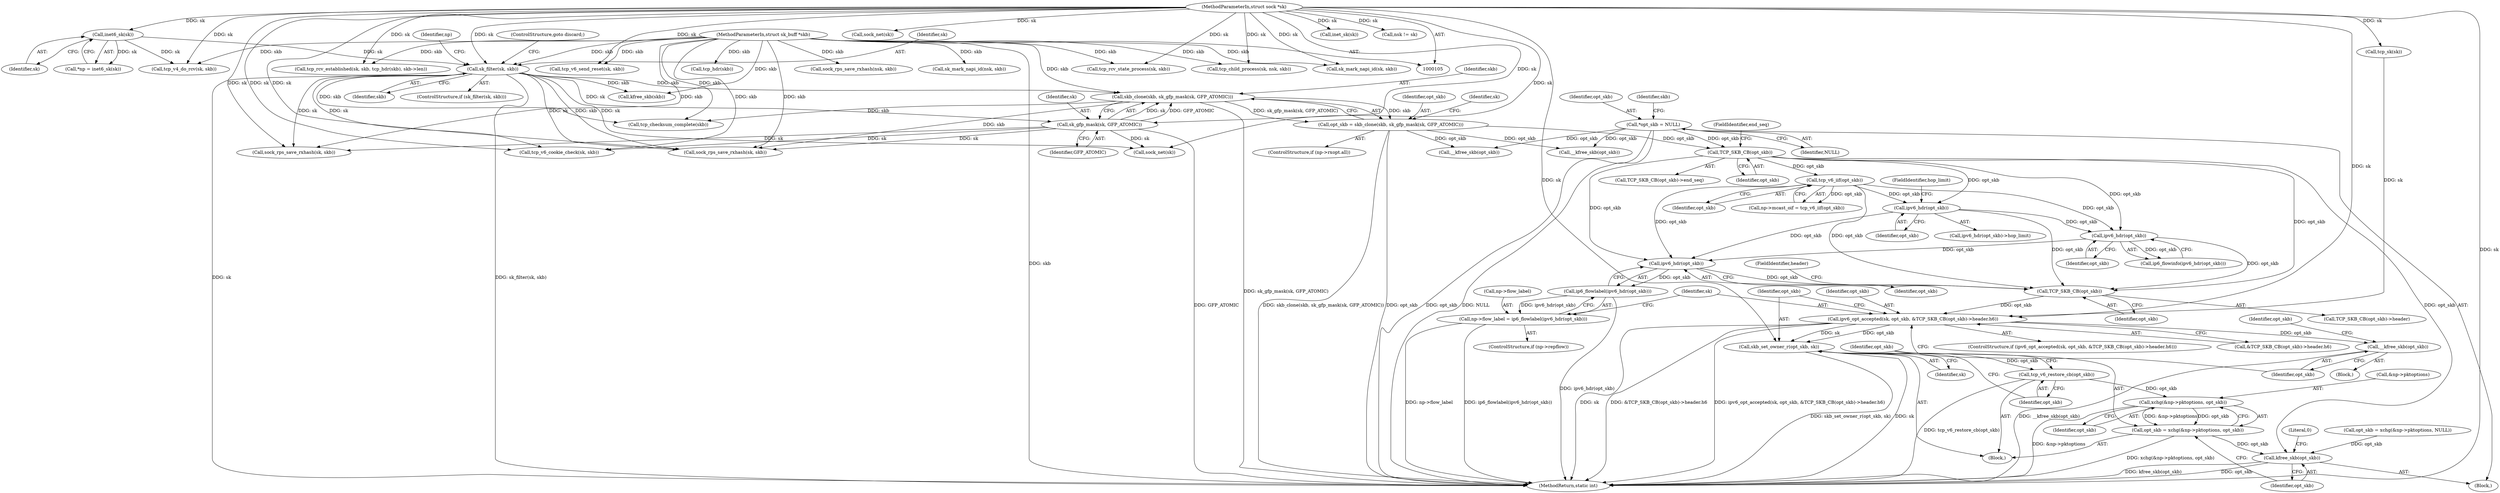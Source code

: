 digraph "0_linux_ac6e780070e30e4c35bd395acfe9191e6268bdd3_0@pointer" {
"1000393" [label="(Call,ipv6_hdr(opt_skb))"];
"1000335" [label="(Call,tcp_v6_iif(opt_skb))"];
"1000298" [label="(Call,TCP_SKB_CB(opt_skb))"];
"1000116" [label="(Call,*opt_skb = NULL)"];
"1000141" [label="(Call,opt_skb = skb_clone(skb, sk_gfp_mask(sk, GFP_ATOMIC)))"];
"1000143" [label="(Call,skb_clone(skb, sk_gfp_mask(sk, GFP_ATOMIC)))"];
"1000131" [label="(Call,sk_filter(sk, skb))"];
"1000112" [label="(Call,inet6_sk(sk))"];
"1000106" [label="(MethodParameterIn,struct sock *sk)"];
"1000107" [label="(MethodParameterIn,struct sk_buff *skb)"];
"1000145" [label="(Call,sk_gfp_mask(sk, GFP_ATOMIC))"];
"1000382" [label="(Call,ipv6_hdr(opt_skb))"];
"1000358" [label="(Call,ipv6_hdr(opt_skb))"];
"1000392" [label="(Call,ip6_flowlabel(ipv6_hdr(opt_skb)))"];
"1000388" [label="(Call,np->flow_label = ip6_flowlabel(ipv6_hdr(opt_skb)))"];
"1000402" [label="(Call,TCP_SKB_CB(opt_skb))"];
"1000396" [label="(Call,ipv6_opt_accepted(sk, opt_skb, &TCP_SKB_CB(opt_skb)->header.h6))"];
"1000407" [label="(Call,skb_set_owner_r(opt_skb, sk))"];
"1000410" [label="(Call,tcp_v6_restore_cb(opt_skb))"];
"1000414" [label="(Call,xchg(&np->pktoptions, opt_skb))"];
"1000412" [label="(Call,opt_skb = xchg(&np->pktoptions, opt_skb))"];
"1000432" [label="(Call,kfree_skb(opt_skb))"];
"1000422" [label="(Call,__kfree_skb(opt_skb))"];
"1000396" [label="(Call,ipv6_opt_accepted(sk, opt_skb, &TCP_SKB_CB(opt_skb)->header.h6))"];
"1000404" [label="(FieldIdentifier,header)"];
"1000281" [label="(Call,sock_net(sk))"];
"1000381" [label="(Call,ip6_flowinfo(ipv6_hdr(opt_skb)))"];
"1000195" [label="(Call,tcp_rcv_established(sk, skb, tcp_hdr(skb), skb->len))"];
"1000142" [label="(Identifier,opt_skb)"];
"1000409" [label="(Identifier,sk)"];
"1000267" [label="(Call,tcp_v6_send_reset(sk, skb))"];
"1000300" [label="(FieldIdentifier,end_seq)"];
"1000422" [label="(Call,__kfree_skb(opt_skb))"];
"1000411" [label="(Identifier,opt_skb)"];
"1000257" [label="(Call,tcp_rcv_state_process(sk, skb))"];
"1000331" [label="(Call,np->mcast_oif = tcp_v6_iif(opt_skb))"];
"1000106" [label="(MethodParameterIn,struct sock *sk)"];
"1000112" [label="(Call,inet6_sk(sk))"];
"1000198" [label="(Call,tcp_hdr(skb))"];
"1000297" [label="(Call,TCP_SKB_CB(opt_skb)->end_seq)"];
"1000394" [label="(Identifier,opt_skb)"];
"1000413" [label="(Identifier,opt_skb)"];
"1000145" [label="(Call,sk_gfp_mask(sk, GFP_ATOMIC))"];
"1000241" [label="(Call,tcp_child_process(sk, nsk, skb))"];
"1000393" [label="(Call,ipv6_hdr(opt_skb))"];
"1000392" [label="(Call,ip6_flowlabel(ipv6_hdr(opt_skb)))"];
"1000335" [label="(Call,tcp_v6_iif(opt_skb))"];
"1000424" [label="(Call,opt_skb = xchg(&np->pktoptions, NULL))"];
"1000141" [label="(Call,opt_skb = skb_clone(skb, sk_gfp_mask(sk, GFP_ATOMIC)))"];
"1000108" [label="(Block,)"];
"1000408" [label="(Identifier,opt_skb)"];
"1000118" [label="(Identifier,NULL)"];
"1000135" [label="(ControlStructure,if (np->rxopt.all))"];
"1000147" [label="(Identifier,GFP_ATOMIC)"];
"1000209" [label="(Call,tcp_checksum_complete(skb))"];
"1000275" [label="(Call,kfree_skb(skb))"];
"1000222" [label="(Call,tcp_v6_cookie_check(sk, skb))"];
"1000415" [label="(Call,&np->pktoptions)"];
"1000134" [label="(ControlStructure,goto discard;)"];
"1000298" [label="(Call,TCP_SKB_CB(opt_skb))"];
"1000132" [label="(Identifier,sk)"];
"1000116" [label="(Call,*opt_skb = NULL)"];
"1000285" [label="(Call,sock_net(sk))"];
"1000234" [label="(Call,sock_rps_save_rxhash(nsk, skb))"];
"1000143" [label="(Call,skb_clone(skb, sk_gfp_mask(sk, GFP_ATOMIC)))"];
"1000432" [label="(Call,kfree_skb(opt_skb))"];
"1000336" [label="(Identifier,opt_skb)"];
"1000117" [label="(Identifier,opt_skb)"];
"1000138" [label="(Identifier,np)"];
"1000237" [label="(Call,sk_mark_napi_id(nsk, skb))"];
"1000110" [label="(Call,*np = inet6_sk(sk))"];
"1000412" [label="(Call,opt_skb = xchg(&np->pktoptions, opt_skb))"];
"1000253" [label="(Call,sock_rps_save_rxhash(sk, skb))"];
"1000395" [label="(ControlStructure,if (ipv6_opt_accepted(sk, opt_skb, &TCP_SKB_CB(opt_skb)->header.h6)))"];
"1000151" [label="(Identifier,sk)"];
"1000113" [label="(Identifier,sk)"];
"1000421" [label="(Block,)"];
"1000164" [label="(Call,sk_mark_napi_id(sk, skb))"];
"1000397" [label="(Identifier,sk)"];
"1000383" [label="(Identifier,opt_skb)"];
"1000357" [label="(Call,ipv6_hdr(opt_skb)->hop_limit)"];
"1000382" [label="(Call,ipv6_hdr(opt_skb))"];
"1000107" [label="(MethodParameterIn,struct sk_buff *skb)"];
"1000425" [label="(Identifier,opt_skb)"];
"1000407" [label="(Call,skb_set_owner_r(opt_skb, sk))"];
"1000122" [label="(Identifier,skb)"];
"1000414" [label="(Call,xchg(&np->pktoptions, opt_skb))"];
"1000433" [label="(Identifier,opt_skb)"];
"1000248" [label="(Call,__kfree_skb(opt_skb))"];
"1000360" [label="(FieldIdentifier,hop_limit)"];
"1000127" [label="(Call,tcp_v4_do_rcv(sk, skb))"];
"1000403" [label="(Identifier,opt_skb)"];
"1000146" [label="(Identifier,sk)"];
"1000299" [label="(Identifier,opt_skb)"];
"1000399" [label="(Call,&TCP_SKB_CB(opt_skb)->header.h6)"];
"1000144" [label="(Identifier,skb)"];
"1000384" [label="(ControlStructure,if (np->repflow))"];
"1000273" [label="(Call,__kfree_skb(opt_skb))"];
"1000436" [label="(MethodReturn,static int)"];
"1000161" [label="(Call,sock_rps_save_rxhash(sk, skb))"];
"1000359" [label="(Identifier,opt_skb)"];
"1000174" [label="(Call,inet_sk(sk))"];
"1000406" [label="(Block,)"];
"1000131" [label="(Call,sk_filter(sk, skb))"];
"1000133" [label="(Identifier,skb)"];
"1000230" [label="(Call,nsk != sk)"];
"1000401" [label="(Call,TCP_SKB_CB(opt_skb)->header)"];
"1000423" [label="(Identifier,opt_skb)"];
"1000292" [label="(Call,tcp_sk(sk))"];
"1000398" [label="(Identifier,opt_skb)"];
"1000419" [label="(Identifier,opt_skb)"];
"1000410" [label="(Call,tcp_v6_restore_cb(opt_skb))"];
"1000388" [label="(Call,np->flow_label = ip6_flowlabel(ipv6_hdr(opt_skb)))"];
"1000130" [label="(ControlStructure,if (sk_filter(sk, skb)))"];
"1000389" [label="(Call,np->flow_label)"];
"1000402" [label="(Call,TCP_SKB_CB(opt_skb))"];
"1000435" [label="(Literal,0)"];
"1000358" [label="(Call,ipv6_hdr(opt_skb))"];
"1000393" -> "1000392"  [label="AST: "];
"1000393" -> "1000394"  [label="CFG: "];
"1000394" -> "1000393"  [label="AST: "];
"1000392" -> "1000393"  [label="CFG: "];
"1000393" -> "1000392"  [label="DDG: opt_skb"];
"1000335" -> "1000393"  [label="DDG: opt_skb"];
"1000382" -> "1000393"  [label="DDG: opt_skb"];
"1000298" -> "1000393"  [label="DDG: opt_skb"];
"1000358" -> "1000393"  [label="DDG: opt_skb"];
"1000393" -> "1000402"  [label="DDG: opt_skb"];
"1000335" -> "1000331"  [label="AST: "];
"1000335" -> "1000336"  [label="CFG: "];
"1000336" -> "1000335"  [label="AST: "];
"1000331" -> "1000335"  [label="CFG: "];
"1000335" -> "1000331"  [label="DDG: opt_skb"];
"1000298" -> "1000335"  [label="DDG: opt_skb"];
"1000335" -> "1000358"  [label="DDG: opt_skb"];
"1000335" -> "1000382"  [label="DDG: opt_skb"];
"1000335" -> "1000402"  [label="DDG: opt_skb"];
"1000298" -> "1000297"  [label="AST: "];
"1000298" -> "1000299"  [label="CFG: "];
"1000299" -> "1000298"  [label="AST: "];
"1000300" -> "1000298"  [label="CFG: "];
"1000116" -> "1000298"  [label="DDG: opt_skb"];
"1000141" -> "1000298"  [label="DDG: opt_skb"];
"1000298" -> "1000358"  [label="DDG: opt_skb"];
"1000298" -> "1000382"  [label="DDG: opt_skb"];
"1000298" -> "1000402"  [label="DDG: opt_skb"];
"1000298" -> "1000432"  [label="DDG: opt_skb"];
"1000116" -> "1000108"  [label="AST: "];
"1000116" -> "1000118"  [label="CFG: "];
"1000117" -> "1000116"  [label="AST: "];
"1000118" -> "1000116"  [label="AST: "];
"1000122" -> "1000116"  [label="CFG: "];
"1000116" -> "1000436"  [label="DDG: opt_skb"];
"1000116" -> "1000436"  [label="DDG: NULL"];
"1000116" -> "1000248"  [label="DDG: opt_skb"];
"1000116" -> "1000273"  [label="DDG: opt_skb"];
"1000141" -> "1000135"  [label="AST: "];
"1000141" -> "1000143"  [label="CFG: "];
"1000142" -> "1000141"  [label="AST: "];
"1000143" -> "1000141"  [label="AST: "];
"1000151" -> "1000141"  [label="CFG: "];
"1000141" -> "1000436"  [label="DDG: opt_skb"];
"1000141" -> "1000436"  [label="DDG: skb_clone(skb, sk_gfp_mask(sk, GFP_ATOMIC))"];
"1000143" -> "1000141"  [label="DDG: skb"];
"1000143" -> "1000141"  [label="DDG: sk_gfp_mask(sk, GFP_ATOMIC)"];
"1000141" -> "1000248"  [label="DDG: opt_skb"];
"1000141" -> "1000273"  [label="DDG: opt_skb"];
"1000143" -> "1000145"  [label="CFG: "];
"1000144" -> "1000143"  [label="AST: "];
"1000145" -> "1000143"  [label="AST: "];
"1000143" -> "1000436"  [label="DDG: sk_gfp_mask(sk, GFP_ATOMIC)"];
"1000131" -> "1000143"  [label="DDG: skb"];
"1000107" -> "1000143"  [label="DDG: skb"];
"1000145" -> "1000143"  [label="DDG: sk"];
"1000145" -> "1000143"  [label="DDG: GFP_ATOMIC"];
"1000143" -> "1000161"  [label="DDG: skb"];
"1000143" -> "1000209"  [label="DDG: skb"];
"1000131" -> "1000130"  [label="AST: "];
"1000131" -> "1000133"  [label="CFG: "];
"1000132" -> "1000131"  [label="AST: "];
"1000133" -> "1000131"  [label="AST: "];
"1000134" -> "1000131"  [label="CFG: "];
"1000138" -> "1000131"  [label="CFG: "];
"1000131" -> "1000436"  [label="DDG: sk"];
"1000131" -> "1000436"  [label="DDG: sk_filter(sk, skb)"];
"1000112" -> "1000131"  [label="DDG: sk"];
"1000106" -> "1000131"  [label="DDG: sk"];
"1000107" -> "1000131"  [label="DDG: skb"];
"1000131" -> "1000145"  [label="DDG: sk"];
"1000131" -> "1000161"  [label="DDG: sk"];
"1000131" -> "1000161"  [label="DDG: skb"];
"1000131" -> "1000209"  [label="DDG: skb"];
"1000131" -> "1000222"  [label="DDG: sk"];
"1000131" -> "1000253"  [label="DDG: sk"];
"1000131" -> "1000275"  [label="DDG: skb"];
"1000131" -> "1000281"  [label="DDG: sk"];
"1000112" -> "1000110"  [label="AST: "];
"1000112" -> "1000113"  [label="CFG: "];
"1000113" -> "1000112"  [label="AST: "];
"1000110" -> "1000112"  [label="CFG: "];
"1000112" -> "1000110"  [label="DDG: sk"];
"1000106" -> "1000112"  [label="DDG: sk"];
"1000112" -> "1000127"  [label="DDG: sk"];
"1000106" -> "1000105"  [label="AST: "];
"1000106" -> "1000436"  [label="DDG: sk"];
"1000106" -> "1000127"  [label="DDG: sk"];
"1000106" -> "1000145"  [label="DDG: sk"];
"1000106" -> "1000161"  [label="DDG: sk"];
"1000106" -> "1000164"  [label="DDG: sk"];
"1000106" -> "1000174"  [label="DDG: sk"];
"1000106" -> "1000195"  [label="DDG: sk"];
"1000106" -> "1000222"  [label="DDG: sk"];
"1000106" -> "1000230"  [label="DDG: sk"];
"1000106" -> "1000241"  [label="DDG: sk"];
"1000106" -> "1000253"  [label="DDG: sk"];
"1000106" -> "1000257"  [label="DDG: sk"];
"1000106" -> "1000267"  [label="DDG: sk"];
"1000106" -> "1000281"  [label="DDG: sk"];
"1000106" -> "1000285"  [label="DDG: sk"];
"1000106" -> "1000292"  [label="DDG: sk"];
"1000106" -> "1000396"  [label="DDG: sk"];
"1000106" -> "1000407"  [label="DDG: sk"];
"1000107" -> "1000105"  [label="AST: "];
"1000107" -> "1000436"  [label="DDG: skb"];
"1000107" -> "1000127"  [label="DDG: skb"];
"1000107" -> "1000161"  [label="DDG: skb"];
"1000107" -> "1000164"  [label="DDG: skb"];
"1000107" -> "1000195"  [label="DDG: skb"];
"1000107" -> "1000198"  [label="DDG: skb"];
"1000107" -> "1000209"  [label="DDG: skb"];
"1000107" -> "1000222"  [label="DDG: skb"];
"1000107" -> "1000234"  [label="DDG: skb"];
"1000107" -> "1000237"  [label="DDG: skb"];
"1000107" -> "1000241"  [label="DDG: skb"];
"1000107" -> "1000253"  [label="DDG: skb"];
"1000107" -> "1000257"  [label="DDG: skb"];
"1000107" -> "1000267"  [label="DDG: skb"];
"1000107" -> "1000275"  [label="DDG: skb"];
"1000145" -> "1000147"  [label="CFG: "];
"1000146" -> "1000145"  [label="AST: "];
"1000147" -> "1000145"  [label="AST: "];
"1000145" -> "1000436"  [label="DDG: GFP_ATOMIC"];
"1000145" -> "1000161"  [label="DDG: sk"];
"1000145" -> "1000222"  [label="DDG: sk"];
"1000145" -> "1000253"  [label="DDG: sk"];
"1000145" -> "1000281"  [label="DDG: sk"];
"1000382" -> "1000381"  [label="AST: "];
"1000382" -> "1000383"  [label="CFG: "];
"1000383" -> "1000382"  [label="AST: "];
"1000381" -> "1000382"  [label="CFG: "];
"1000382" -> "1000381"  [label="DDG: opt_skb"];
"1000358" -> "1000382"  [label="DDG: opt_skb"];
"1000382" -> "1000402"  [label="DDG: opt_skb"];
"1000358" -> "1000357"  [label="AST: "];
"1000358" -> "1000359"  [label="CFG: "];
"1000359" -> "1000358"  [label="AST: "];
"1000360" -> "1000358"  [label="CFG: "];
"1000358" -> "1000402"  [label="DDG: opt_skb"];
"1000392" -> "1000388"  [label="AST: "];
"1000388" -> "1000392"  [label="CFG: "];
"1000392" -> "1000436"  [label="DDG: ipv6_hdr(opt_skb)"];
"1000392" -> "1000388"  [label="DDG: ipv6_hdr(opt_skb)"];
"1000388" -> "1000384"  [label="AST: "];
"1000389" -> "1000388"  [label="AST: "];
"1000397" -> "1000388"  [label="CFG: "];
"1000388" -> "1000436"  [label="DDG: np->flow_label"];
"1000388" -> "1000436"  [label="DDG: ip6_flowlabel(ipv6_hdr(opt_skb))"];
"1000402" -> "1000401"  [label="AST: "];
"1000402" -> "1000403"  [label="CFG: "];
"1000403" -> "1000402"  [label="AST: "];
"1000404" -> "1000402"  [label="CFG: "];
"1000402" -> "1000396"  [label="DDG: opt_skb"];
"1000396" -> "1000395"  [label="AST: "];
"1000396" -> "1000399"  [label="CFG: "];
"1000397" -> "1000396"  [label="AST: "];
"1000398" -> "1000396"  [label="AST: "];
"1000399" -> "1000396"  [label="AST: "];
"1000408" -> "1000396"  [label="CFG: "];
"1000423" -> "1000396"  [label="CFG: "];
"1000396" -> "1000436"  [label="DDG: ipv6_opt_accepted(sk, opt_skb, &TCP_SKB_CB(opt_skb)->header.h6)"];
"1000396" -> "1000436"  [label="DDG: sk"];
"1000396" -> "1000436"  [label="DDG: &TCP_SKB_CB(opt_skb)->header.h6"];
"1000292" -> "1000396"  [label="DDG: sk"];
"1000396" -> "1000407"  [label="DDG: opt_skb"];
"1000396" -> "1000407"  [label="DDG: sk"];
"1000396" -> "1000422"  [label="DDG: opt_skb"];
"1000407" -> "1000406"  [label="AST: "];
"1000407" -> "1000409"  [label="CFG: "];
"1000408" -> "1000407"  [label="AST: "];
"1000409" -> "1000407"  [label="AST: "];
"1000411" -> "1000407"  [label="CFG: "];
"1000407" -> "1000436"  [label="DDG: sk"];
"1000407" -> "1000436"  [label="DDG: skb_set_owner_r(opt_skb, sk)"];
"1000407" -> "1000410"  [label="DDG: opt_skb"];
"1000410" -> "1000406"  [label="AST: "];
"1000410" -> "1000411"  [label="CFG: "];
"1000411" -> "1000410"  [label="AST: "];
"1000413" -> "1000410"  [label="CFG: "];
"1000410" -> "1000436"  [label="DDG: tcp_v6_restore_cb(opt_skb)"];
"1000410" -> "1000414"  [label="DDG: opt_skb"];
"1000414" -> "1000412"  [label="AST: "];
"1000414" -> "1000419"  [label="CFG: "];
"1000415" -> "1000414"  [label="AST: "];
"1000419" -> "1000414"  [label="AST: "];
"1000412" -> "1000414"  [label="CFG: "];
"1000414" -> "1000436"  [label="DDG: &np->pktoptions"];
"1000414" -> "1000412"  [label="DDG: &np->pktoptions"];
"1000414" -> "1000412"  [label="DDG: opt_skb"];
"1000412" -> "1000406"  [label="AST: "];
"1000413" -> "1000412"  [label="AST: "];
"1000433" -> "1000412"  [label="CFG: "];
"1000412" -> "1000436"  [label="DDG: xchg(&np->pktoptions, opt_skb)"];
"1000412" -> "1000432"  [label="DDG: opt_skb"];
"1000432" -> "1000108"  [label="AST: "];
"1000432" -> "1000433"  [label="CFG: "];
"1000433" -> "1000432"  [label="AST: "];
"1000435" -> "1000432"  [label="CFG: "];
"1000432" -> "1000436"  [label="DDG: kfree_skb(opt_skb)"];
"1000432" -> "1000436"  [label="DDG: opt_skb"];
"1000424" -> "1000432"  [label="DDG: opt_skb"];
"1000422" -> "1000421"  [label="AST: "];
"1000422" -> "1000423"  [label="CFG: "];
"1000423" -> "1000422"  [label="AST: "];
"1000425" -> "1000422"  [label="CFG: "];
"1000422" -> "1000436"  [label="DDG: __kfree_skb(opt_skb)"];
}
